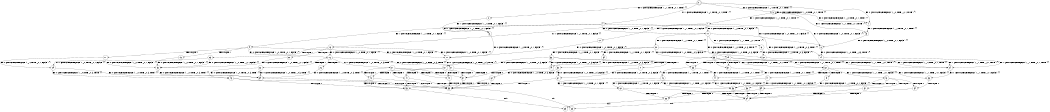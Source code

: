 digraph BCG {
size = "7, 10.5";
center = TRUE;
node [shape = circle];
0 [peripheries = 2];
0 -> 1 [label = "EX !0 !ATOMIC_EXCH_BRANCH (1, +0, TRUE, +0, 1, TRUE) !{}"];
0 -> 2 [label = "EX !1 !ATOMIC_EXCH_BRANCH (1, +1, TRUE, +0, 1, TRUE) !{}"];
0 -> 3 [label = "EX !0 !ATOMIC_EXCH_BRANCH (1, +0, TRUE, +0, 1, TRUE) !{}"];
0 -> 4 [label = "EX !1 !ATOMIC_EXCH_BRANCH (1, +1, TRUE, +0, 1, TRUE) !{}"];
1 -> 5 [label = "EX !1 !ATOMIC_EXCH_BRANCH (1, +1, TRUE, +0, 1, TRUE) !{}"];
2 -> 6 [label = "EX !1 !ATOMIC_EXCH_BRANCH (1, +1, TRUE, +0, 1, FALSE) !{}"];
3 -> 1 [label = "EX !0 !ATOMIC_EXCH_BRANCH (1, +0, TRUE, +0, 1, TRUE) !{}"];
3 -> 5 [label = "EX !1 !ATOMIC_EXCH_BRANCH (1, +1, TRUE, +0, 1, TRUE) !{}"];
3 -> 3 [label = "EX !0 !ATOMIC_EXCH_BRANCH (1, +0, TRUE, +0, 1, TRUE) !{}"];
3 -> 7 [label = "EX !1 !ATOMIC_EXCH_BRANCH (1, +1, TRUE, +0, 1, TRUE) !{}"];
4 -> 6 [label = "EX !1 !ATOMIC_EXCH_BRANCH (1, +1, TRUE, +0, 1, FALSE) !{}"];
4 -> 8 [label = "EX !0 !ATOMIC_EXCH_BRANCH (1, +0, TRUE, +0, 1, FALSE) !{}"];
4 -> 9 [label = "EX !1 !ATOMIC_EXCH_BRANCH (1, +1, TRUE, +0, 1, FALSE) !{}"];
4 -> 10 [label = "EX !0 !ATOMIC_EXCH_BRANCH (1, +0, TRUE, +0, 1, FALSE) !{}"];
5 -> 8 [label = "EX !0 !ATOMIC_EXCH_BRANCH (1, +0, TRUE, +0, 1, FALSE) !{}"];
6 -> 11 [label = "EX !0 !ATOMIC_EXCH_BRANCH (1, +0, TRUE, +0, 1, FALSE) !{}"];
7 -> 8 [label = "EX !0 !ATOMIC_EXCH_BRANCH (1, +0, TRUE, +0, 1, FALSE) !{}"];
7 -> 12 [label = "EX !1 !ATOMIC_EXCH_BRANCH (1, +1, TRUE, +0, 1, FALSE) !{}"];
7 -> 10 [label = "EX !0 !ATOMIC_EXCH_BRANCH (1, +0, TRUE, +0, 1, FALSE) !{}"];
7 -> 13 [label = "EX !1 !ATOMIC_EXCH_BRANCH (1, +1, TRUE, +0, 1, FALSE) !{}"];
8 -> 14 [label = "EX !0 !ATOMIC_EXCH_BRANCH (1, +0, TRUE, +0, 3, TRUE) !{}"];
9 -> 11 [label = "EX !0 !ATOMIC_EXCH_BRANCH (1, +0, TRUE, +0, 1, FALSE) !{}"];
9 -> 15 [label = "TERMINATE !1"];
9 -> 16 [label = "EX !0 !ATOMIC_EXCH_BRANCH (1, +0, TRUE, +0, 1, FALSE) !{}"];
9 -> 17 [label = "TERMINATE !1"];
10 -> 14 [label = "EX !0 !ATOMIC_EXCH_BRANCH (1, +0, TRUE, +0, 3, TRUE) !{}"];
10 -> 18 [label = "EX !1 !ATOMIC_EXCH_BRANCH (1, +1, TRUE, +0, 1, TRUE) !{}"];
10 -> 19 [label = "EX !0 !ATOMIC_EXCH_BRANCH (1, +0, TRUE, +0, 3, TRUE) !{}"];
10 -> 20 [label = "EX !1 !ATOMIC_EXCH_BRANCH (1, +1, TRUE, +0, 1, TRUE) !{}"];
11 -> 21 [label = "EX !0 !ATOMIC_EXCH_BRANCH (1, +0, TRUE, +0, 3, TRUE) !{}"];
12 -> 11 [label = "EX !0 !ATOMIC_EXCH_BRANCH (1, +0, TRUE, +0, 1, FALSE) !{}"];
13 -> 11 [label = "EX !0 !ATOMIC_EXCH_BRANCH (1, +0, TRUE, +0, 1, FALSE) !{}"];
13 -> 22 [label = "TERMINATE !1"];
13 -> 16 [label = "EX !0 !ATOMIC_EXCH_BRANCH (1, +0, TRUE, +0, 1, FALSE) !{}"];
13 -> 23 [label = "TERMINATE !1"];
14 -> 24 [label = "EX !1 !ATOMIC_EXCH_BRANCH (1, +1, TRUE, +0, 1, TRUE) !{}"];
15 -> 25 [label = "EX !0 !ATOMIC_EXCH_BRANCH (1, +0, TRUE, +0, 1, FALSE) !{}"];
16 -> 21 [label = "EX !0 !ATOMIC_EXCH_BRANCH (1, +0, TRUE, +0, 3, TRUE) !{}"];
16 -> 26 [label = "TERMINATE !1"];
16 -> 27 [label = "EX !0 !ATOMIC_EXCH_BRANCH (1, +0, TRUE, +0, 3, TRUE) !{}"];
16 -> 28 [label = "TERMINATE !1"];
17 -> 25 [label = "EX !0 !ATOMIC_EXCH_BRANCH (1, +0, TRUE, +0, 1, FALSE) !{}"];
17 -> 29 [label = "EX !0 !ATOMIC_EXCH_BRANCH (1, +0, TRUE, +0, 1, FALSE) !{}"];
18 -> 30 [label = "EX !0 !ATOMIC_EXCH_BRANCH (1, +0, TRUE, +0, 3, FALSE) !{}"];
19 -> 24 [label = "EX !1 !ATOMIC_EXCH_BRANCH (1, +1, TRUE, +0, 1, TRUE) !{}"];
19 -> 31 [label = "TERMINATE !0"];
19 -> 32 [label = "EX !1 !ATOMIC_EXCH_BRANCH (1, +1, TRUE, +0, 1, TRUE) !{}"];
19 -> 33 [label = "TERMINATE !0"];
20 -> 30 [label = "EX !0 !ATOMIC_EXCH_BRANCH (1, +0, TRUE, +0, 3, FALSE) !{}"];
20 -> 34 [label = "EX !1 !ATOMIC_EXCH_BRANCH (1, +1, TRUE, +0, 1, FALSE) !{}"];
20 -> 35 [label = "EX !0 !ATOMIC_EXCH_BRANCH (1, +0, TRUE, +0, 3, FALSE) !{}"];
20 -> 36 [label = "EX !1 !ATOMIC_EXCH_BRANCH (1, +1, TRUE, +0, 1, FALSE) !{}"];
21 -> 37 [label = "TERMINATE !0"];
22 -> 25 [label = "EX !0 !ATOMIC_EXCH_BRANCH (1, +0, TRUE, +0, 1, FALSE) !{}"];
23 -> 25 [label = "EX !0 !ATOMIC_EXCH_BRANCH (1, +0, TRUE, +0, 1, FALSE) !{}"];
23 -> 29 [label = "EX !0 !ATOMIC_EXCH_BRANCH (1, +0, TRUE, +0, 1, FALSE) !{}"];
24 -> 38 [label = "EX !1 !ATOMIC_EXCH_BRANCH (1, +1, TRUE, +0, 1, FALSE) !{}"];
25 -> 39 [label = "EX !0 !ATOMIC_EXCH_BRANCH (1, +0, TRUE, +0, 3, TRUE) !{}"];
26 -> 39 [label = "EX !0 !ATOMIC_EXCH_BRANCH (1, +0, TRUE, +0, 3, TRUE) !{}"];
27 -> 37 [label = "TERMINATE !0"];
27 -> 40 [label = "TERMINATE !1"];
27 -> 41 [label = "TERMINATE !0"];
27 -> 42 [label = "TERMINATE !1"];
28 -> 39 [label = "EX !0 !ATOMIC_EXCH_BRANCH (1, +0, TRUE, +0, 3, TRUE) !{}"];
28 -> 43 [label = "EX !0 !ATOMIC_EXCH_BRANCH (1, +0, TRUE, +0, 3, TRUE) !{}"];
29 -> 39 [label = "EX !0 !ATOMIC_EXCH_BRANCH (1, +0, TRUE, +0, 3, TRUE) !{}"];
29 -> 43 [label = "EX !0 !ATOMIC_EXCH_BRANCH (1, +0, TRUE, +0, 3, TRUE) !{}"];
30 -> 24 [label = "EX !1 !ATOMIC_EXCH_BRANCH (1, +1, TRUE, +0, 1, TRUE) !{}"];
31 -> 44 [label = "EX !1 !ATOMIC_EXCH_BRANCH (1, +1, TRUE, +0, 1, TRUE) !{}"];
32 -> 38 [label = "EX !1 !ATOMIC_EXCH_BRANCH (1, +1, TRUE, +0, 1, FALSE) !{}"];
32 -> 45 [label = "TERMINATE !0"];
32 -> 46 [label = "EX !1 !ATOMIC_EXCH_BRANCH (1, +1, TRUE, +0, 1, FALSE) !{}"];
32 -> 47 [label = "TERMINATE !0"];
33 -> 44 [label = "EX !1 !ATOMIC_EXCH_BRANCH (1, +1, TRUE, +0, 1, TRUE) !{}"];
33 -> 48 [label = "EX !1 !ATOMIC_EXCH_BRANCH (1, +1, TRUE, +0, 1, TRUE) !{}"];
34 -> 49 [label = "EX !0 !ATOMIC_EXCH_BRANCH (1, +0, TRUE, +0, 3, FALSE) !{}"];
35 -> 24 [label = "EX !1 !ATOMIC_EXCH_BRANCH (1, +1, TRUE, +0, 1, TRUE) !{}"];
35 -> 31 [label = "TERMINATE !0"];
35 -> 32 [label = "EX !1 !ATOMIC_EXCH_BRANCH (1, +1, TRUE, +0, 1, TRUE) !{}"];
35 -> 33 [label = "TERMINATE !0"];
36 -> 49 [label = "EX !0 !ATOMIC_EXCH_BRANCH (1, +0, TRUE, +0, 3, FALSE) !{}"];
36 -> 50 [label = "TERMINATE !1"];
36 -> 51 [label = "EX !0 !ATOMIC_EXCH_BRANCH (1, +0, TRUE, +0, 3, FALSE) !{}"];
36 -> 52 [label = "TERMINATE !1"];
37 -> 53 [label = "TERMINATE !1"];
38 -> 54 [label = "TERMINATE !0"];
39 -> 53 [label = "TERMINATE !0"];
40 -> 53 [label = "TERMINATE !0"];
41 -> 53 [label = "TERMINATE !1"];
41 -> 55 [label = "TERMINATE !1"];
42 -> 53 [label = "TERMINATE !0"];
42 -> 55 [label = "TERMINATE !0"];
43 -> 53 [label = "TERMINATE !0"];
43 -> 55 [label = "TERMINATE !0"];
44 -> 56 [label = "EX !1 !ATOMIC_EXCH_BRANCH (1, +1, TRUE, +0, 1, FALSE) !{}"];
45 -> 56 [label = "EX !1 !ATOMIC_EXCH_BRANCH (1, +1, TRUE, +0, 1, FALSE) !{}"];
46 -> 54 [label = "TERMINATE !0"];
46 -> 57 [label = "TERMINATE !1"];
46 -> 58 [label = "TERMINATE !0"];
46 -> 59 [label = "TERMINATE !1"];
47 -> 56 [label = "EX !1 !ATOMIC_EXCH_BRANCH (1, +1, TRUE, +0, 1, FALSE) !{}"];
47 -> 60 [label = "EX !1 !ATOMIC_EXCH_BRANCH (1, +1, TRUE, +0, 1, FALSE) !{}"];
48 -> 56 [label = "EX !1 !ATOMIC_EXCH_BRANCH (1, +1, TRUE, +0, 1, FALSE) !{}"];
48 -> 60 [label = "EX !1 !ATOMIC_EXCH_BRANCH (1, +1, TRUE, +0, 1, FALSE) !{}"];
49 -> 37 [label = "TERMINATE !0"];
50 -> 61 [label = "EX !0 !ATOMIC_EXCH_BRANCH (1, +0, TRUE, +0, 3, FALSE) !{}"];
51 -> 37 [label = "TERMINATE !0"];
51 -> 40 [label = "TERMINATE !1"];
51 -> 41 [label = "TERMINATE !0"];
51 -> 42 [label = "TERMINATE !1"];
52 -> 61 [label = "EX !0 !ATOMIC_EXCH_BRANCH (1, +0, TRUE, +0, 3, FALSE) !{}"];
52 -> 62 [label = "EX !0 !ATOMIC_EXCH_BRANCH (1, +0, TRUE, +0, 3, FALSE) !{}"];
53 -> 63 [label = "exit"];
54 -> 64 [label = "TERMINATE !1"];
55 -> 65 [label = "exit"];
56 -> 64 [label = "TERMINATE !1"];
57 -> 64 [label = "TERMINATE !0"];
58 -> 64 [label = "TERMINATE !1"];
58 -> 66 [label = "TERMINATE !1"];
59 -> 64 [label = "TERMINATE !0"];
59 -> 66 [label = "TERMINATE !0"];
60 -> 64 [label = "TERMINATE !1"];
60 -> 66 [label = "TERMINATE !1"];
61 -> 53 [label = "TERMINATE !0"];
62 -> 53 [label = "TERMINATE !0"];
62 -> 55 [label = "TERMINATE !0"];
64 -> 63 [label = "exit"];
66 -> 65 [label = "exit"];
}
